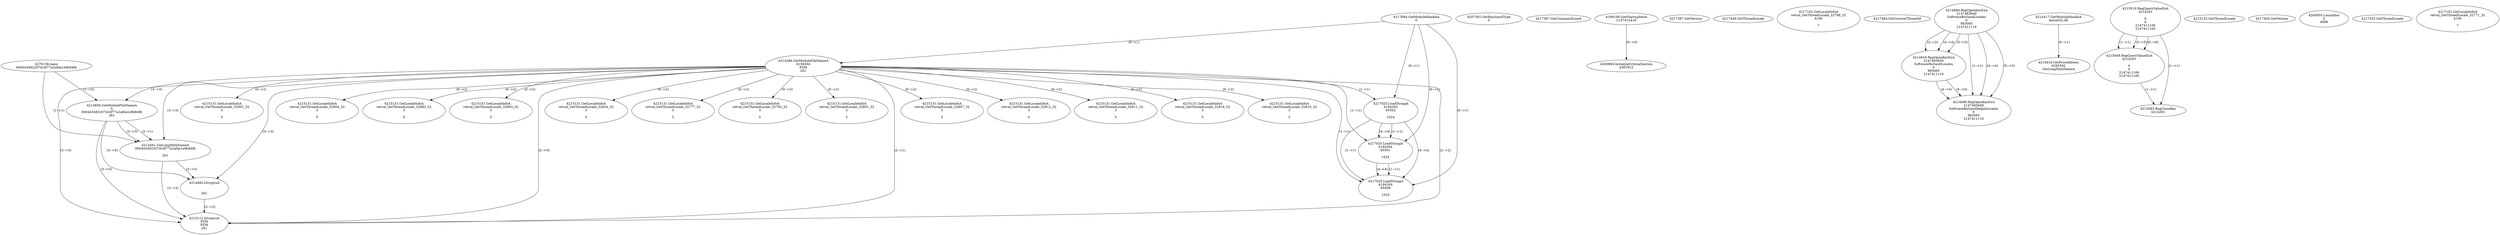 // Global SCDG with merge call
digraph {
	0 [label="4270136.main
000443492207dc4f77a2afda1e9b84fb"]
	1 [label="4217684.GetModuleHandleA
0"]
	2 [label="4207361.GetKeyboardType
0"]
	3 [label="4217367.GetCommandLineA
"]
	4 [label="4199106.GetStartupInfoA
2147412416"]
	5 [label="4217387.GetVersion
"]
	6 [label="4217449.GetThreadLocale
"]
	7 [label="4217102.GetLocaleInfoA
retval_GetThreadLocale_32768_32
4100

7"]
	8 [label="4217464.GetCurrentThreadId
"]
	9 [label="4214286.GetModuleFileNameA
4194304
PZM
261"]
	1 -> 9 [label="(0-->1)"]
	10 [label="4214856.GetModuleFileNameA
0
000443492207dc4f77a2afda1e9b84fb
261"]
	0 -> 10 [label="(1-->2)"]
	9 -> 10 [label="(3-->3)"]
	11 [label="4214886.RegOpenKeyExA
2147483649
Software\Borland\Locales
0
983065
2147411116"]
	12 [label="4214916.RegOpenKeyExA
2147483650
Software\Borland\Locales
0
983065
2147411116"]
	11 -> 12 [label="(2-->2)"]
	11 -> 12 [label="(4-->4)"]
	11 -> 12 [label="(5-->5)"]
	13 [label="4214946.RegOpenKeyExA
2147483649
Software\Borland\Delphi\Locales
0
983065
2147411116"]
	11 -> 13 [label="(1-->1)"]
	11 -> 13 [label="(4-->4)"]
	12 -> 13 [label="(4-->4)"]
	11 -> 13 [label="(5-->5)"]
	12 -> 13 [label="(5-->5)"]
	14 [label="4214417.GetModuleHandleA
kernel32.dll"]
	15 [label="4214434.GetProcAddress
6295592
GetLongPathNameA"]
	14 -> 15 [label="(0-->1)"]
	16 [label="4214461.GetLongPathNameA
000443492207dc4f77a2afda1e9b84fb

261"]
	0 -> 16 [label="(1-->1)"]
	10 -> 16 [label="(2-->1)"]
	9 -> 16 [label="(3-->3)"]
	10 -> 16 [label="(3-->3)"]
	17 [label="4214482.lstrcpynA


261"]
	9 -> 17 [label="(3-->3)"]
	10 -> 17 [label="(3-->3)"]
	16 -> 17 [label="(3-->3)"]
	18 [label="4215019.RegQueryValueExA
4214291

0
0
2147411106
2147411100"]
	19 [label="4215049.RegQueryValueExA
4214291

0
0
2147411106
2147411100"]
	18 -> 19 [label="(1-->1)"]
	18 -> 19 [label="(5-->5)"]
	18 -> 19 [label="(6-->6)"]
	20 [label="4215083.RegCloseKey
4214291"]
	18 -> 20 [label="(1-->1)"]
	19 -> 20 [label="(1-->1)"]
	21 [label="4215112.lstrcpynA
PZM
PZM
261"]
	9 -> 21 [label="(2-->1)"]
	9 -> 21 [label="(2-->2)"]
	9 -> 21 [label="(3-->3)"]
	10 -> 21 [label="(3-->3)"]
	16 -> 21 [label="(3-->3)"]
	17 -> 21 [label="(3-->3)"]
	9 -> 21 [label="(2-->0)"]
	22 [label="4215125.GetThreadLocale
"]
	23 [label="4215131.GetLocaleInfoA
retval_GetThreadLocale_32901_32
3

5"]
	9 -> 23 [label="(0-->2)"]
	24 [label="4217025.LoadStringA
4194304
65502

1024"]
	1 -> 24 [label="(0-->1)"]
	9 -> 24 [label="(1-->1)"]
	25 [label="4217025.LoadStringA
4194304
65501

1024"]
	1 -> 25 [label="(0-->1)"]
	9 -> 25 [label="(1-->1)"]
	24 -> 25 [label="(1-->1)"]
	24 -> 25 [label="(4-->4)"]
	26 [label="4217025.LoadStringA
4194304
65499

1024"]
	1 -> 26 [label="(0-->1)"]
	9 -> 26 [label="(1-->1)"]
	24 -> 26 [label="(1-->1)"]
	25 -> 26 [label="(1-->1)"]
	24 -> 26 [label="(4-->4)"]
	25 -> 26 [label="(4-->4)"]
	27 [label="4200894.InitializeCriticalSection
4367812"]
	4 -> 27 [label="(0-->0)"]
	28 [label="4217404.GetVersion
"]
	29 [label="4215131.GetLocaleInfoA
retval_GetThreadLocale_32804_32
3

5"]
	9 -> 29 [label="(0-->2)"]
	30 [label="4200955.LocalAlloc
0
4088"]
	31 [label="4217432.GetThreadLocale
"]
	32 [label="4217102.GetLocaleInfoA
retval_GetThreadLocale_32771_32
4100

7"]
	33 [label="4215131.GetLocaleInfoA
retval_GetThreadLocale_32883_32
3

5"]
	9 -> 33 [label="(0-->2)"]
	34 [label="4215131.GetLocaleInfoA
retval_GetThreadLocale_32803_32
3

5"]
	9 -> 34 [label="(0-->2)"]
	35 [label="4215131.GetLocaleInfoA
retval_GetThreadLocale_32824_32
3

5"]
	9 -> 35 [label="(0-->2)"]
	36 [label="4215131.GetLocaleInfoA
retval_GetThreadLocale_32777_32
3

5"]
	9 -> 36 [label="(0-->2)"]
	37 [label="4215131.GetLocaleInfoA
retval_GetThreadLocale_32792_32
3

5"]
	9 -> 37 [label="(0-->2)"]
	38 [label="4215131.GetLocaleInfoA
retval_GetThreadLocale_32801_32
3

5"]
	9 -> 38 [label="(0-->2)"]
	39 [label="4215131.GetLocaleInfoA
retval_GetThreadLocale_32807_32
3

5"]
	9 -> 39 [label="(0-->2)"]
	40 [label="4215131.GetLocaleInfoA
retval_GetThreadLocale_32812_32
3

5"]
	9 -> 40 [label="(0-->2)"]
	41 [label="4215131.GetLocaleInfoA
retval_GetThreadLocale_32811_32
3

5"]
	9 -> 41 [label="(0-->2)"]
	42 [label="4215131.GetLocaleInfoA
retval_GetThreadLocale_32818_32
3

5"]
	9 -> 42 [label="(0-->2)"]
	43 [label="4215131.GetLocaleInfoA
retval_GetThreadLocale_32816_32
3

5"]
	9 -> 43 [label="(0-->2)"]
}
